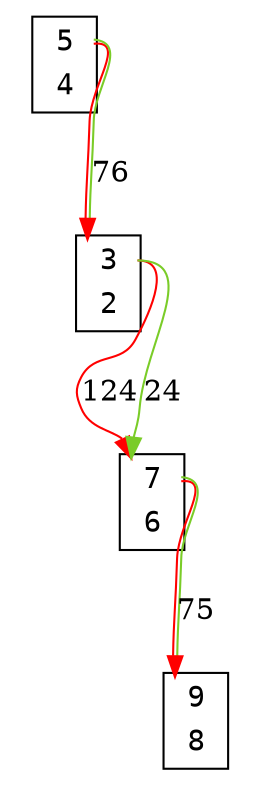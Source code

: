 digraph my_graph {
node[fontname=<Courier>,shape=<plaintext>]
vertex_0x7f395c416040_0x7f3991fa7fa0[label=<<TABLE bgcolor = "white">
<TR><TD BORDER = "0" PORT = "port_0x7f395c416040_in"></TD><TD BORDER = "0" PORT = "port_">3</TD><TD BORDER = "0" PORT = "port_0x7f395c416040_out"></TD></TR>
<TR><TD BORDER = "0" PORT = "port_0x7f3991fa7fa0_out"></TD><TD BORDER = "0" PORT = "port_">2</TD><TD BORDER = "0" PORT = "port_0x7f3991fa7fa0_in"></TD></TR>
</TABLE>>,style=<filled>,color=<black>,fillcolor=<white>]
vertex_0x7f395cc16040_0x7f395cc16100[label=<<TABLE bgcolor = "white">
<TR><TD BORDER = "0" PORT = "port_0x7f395cc16100_in"></TD><TD BORDER = "0" PORT = "port_">5</TD><TD BORDER = "0" PORT = "port_0x7f395cc16100_out"></TD></TR>
<TR><TD BORDER = "0" PORT = "port_0x7f395cc16040_out"></TD><TD BORDER = "0" PORT = "port_">4</TD><TD BORDER = "0" PORT = "port_0x7f395cc16040_in"></TD></TR>
</TABLE>>,style=<filled>,color=<black>,fillcolor=<white>]
vertex_0x7f3991416040_0x7f3991fa7370[label=<<TABLE bgcolor = "white">
<TR><TD BORDER = "0" PORT = "port_0x7f3991fa7370_in"></TD><TD BORDER = "0" PORT = "port_">7</TD><TD BORDER = "0" PORT = "port_0x7f3991fa7370_out"></TD></TR>
<TR><TD BORDER = "0" PORT = "port_0x7f3991416040_out"></TD><TD BORDER = "0" PORT = "port_">6</TD><TD BORDER = "0" PORT = "port_0x7f3991416040_in"></TD></TR>
</TABLE>>,style=<filled>,color=<black>,fillcolor=<white>]
vertex_0x7f3991fa72e0_0x7f3991fa7c70[label=<<TABLE bgcolor = "white">
<TR><TD BORDER = "0" PORT = "port_0x7f3991fa72e0_in"></TD><TD BORDER = "0" PORT = "port_">9</TD><TD BORDER = "0" PORT = "port_0x7f3991fa72e0_out"></TD></TR>
<TR><TD BORDER = "0" PORT = "port_0x7f3991fa7c70_out"></TD><TD BORDER = "0" PORT = "port_">8</TD><TD BORDER = "0" PORT = "port_0x7f3991fa7c70_in"></TD></TR>
</TABLE>>,style=<filled>,color=<black>,fillcolor=<white>]
vertex_0x7f395cc16040_0x7f395cc16100:port_0x7f395cc16100_out->vertex_0x7f395c416040_0x7f3991fa7fa0:port_0x7f395c416040_in[label="76",len=<0>,K=<0>,color=<0 1 1:0.250 0.800 0.800>]
vertex_0x7f395c416040_0x7f3991fa7fa0:port_0x7f395c416040_out->vertex_0x7f3991416040_0x7f3991fa7370:port_0x7f3991fa7370_in[label="124",len=<0>,K=<0>,color=<0 1 1>]
vertex_0x7f3991416040_0x7f3991fa7370:port_0x7f3991fa7370_out->vertex_0x7f3991fa72e0_0x7f3991fa7c70:port_0x7f3991fa72e0_in[label="75",len=<0>,K=<0>,color=<0 1 1:0.250 0.800 0.800>]
vertex_0x7f395c416040_0x7f3991fa7fa0:port_0x7f395c416040_out->vertex_0x7f3991416040_0x7f3991fa7370:port_0x7f3991fa7370_in[label="24",len=<0>,K=<0>,color=<0.250 0.800 0.800>]
}
